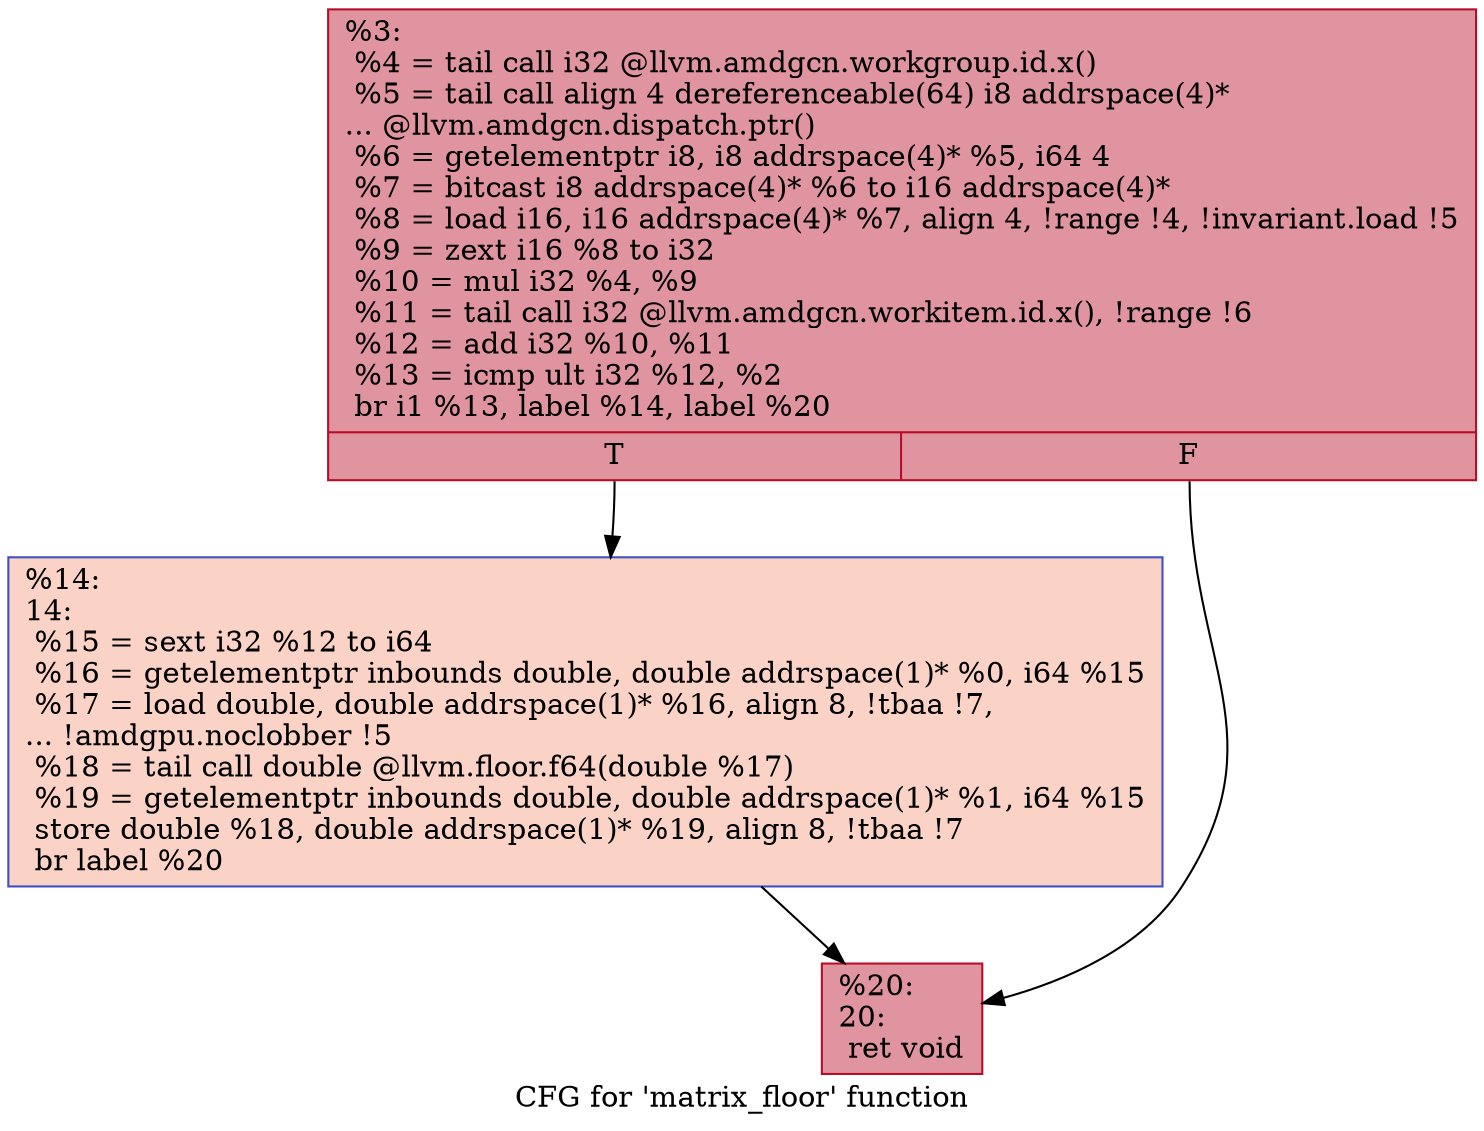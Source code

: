 digraph "CFG for 'matrix_floor' function" {
	label="CFG for 'matrix_floor' function";

	Node0x6195110 [shape=record,color="#b70d28ff", style=filled, fillcolor="#b70d2870",label="{%3:\l  %4 = tail call i32 @llvm.amdgcn.workgroup.id.x()\l  %5 = tail call align 4 dereferenceable(64) i8 addrspace(4)*\l... @llvm.amdgcn.dispatch.ptr()\l  %6 = getelementptr i8, i8 addrspace(4)* %5, i64 4\l  %7 = bitcast i8 addrspace(4)* %6 to i16 addrspace(4)*\l  %8 = load i16, i16 addrspace(4)* %7, align 4, !range !4, !invariant.load !5\l  %9 = zext i16 %8 to i32\l  %10 = mul i32 %4, %9\l  %11 = tail call i32 @llvm.amdgcn.workitem.id.x(), !range !6\l  %12 = add i32 %10, %11\l  %13 = icmp ult i32 %12, %2\l  br i1 %13, label %14, label %20\l|{<s0>T|<s1>F}}"];
	Node0x6195110:s0 -> Node0x6197020;
	Node0x6195110:s1 -> Node0x61970b0;
	Node0x6197020 [shape=record,color="#3d50c3ff", style=filled, fillcolor="#f59c7d70",label="{%14:\l14:                                               \l  %15 = sext i32 %12 to i64\l  %16 = getelementptr inbounds double, double addrspace(1)* %0, i64 %15\l  %17 = load double, double addrspace(1)* %16, align 8, !tbaa !7,\l... !amdgpu.noclobber !5\l  %18 = tail call double @llvm.floor.f64(double %17)\l  %19 = getelementptr inbounds double, double addrspace(1)* %1, i64 %15\l  store double %18, double addrspace(1)* %19, align 8, !tbaa !7\l  br label %20\l}"];
	Node0x6197020 -> Node0x61970b0;
	Node0x61970b0 [shape=record,color="#b70d28ff", style=filled, fillcolor="#b70d2870",label="{%20:\l20:                                               \l  ret void\l}"];
}
